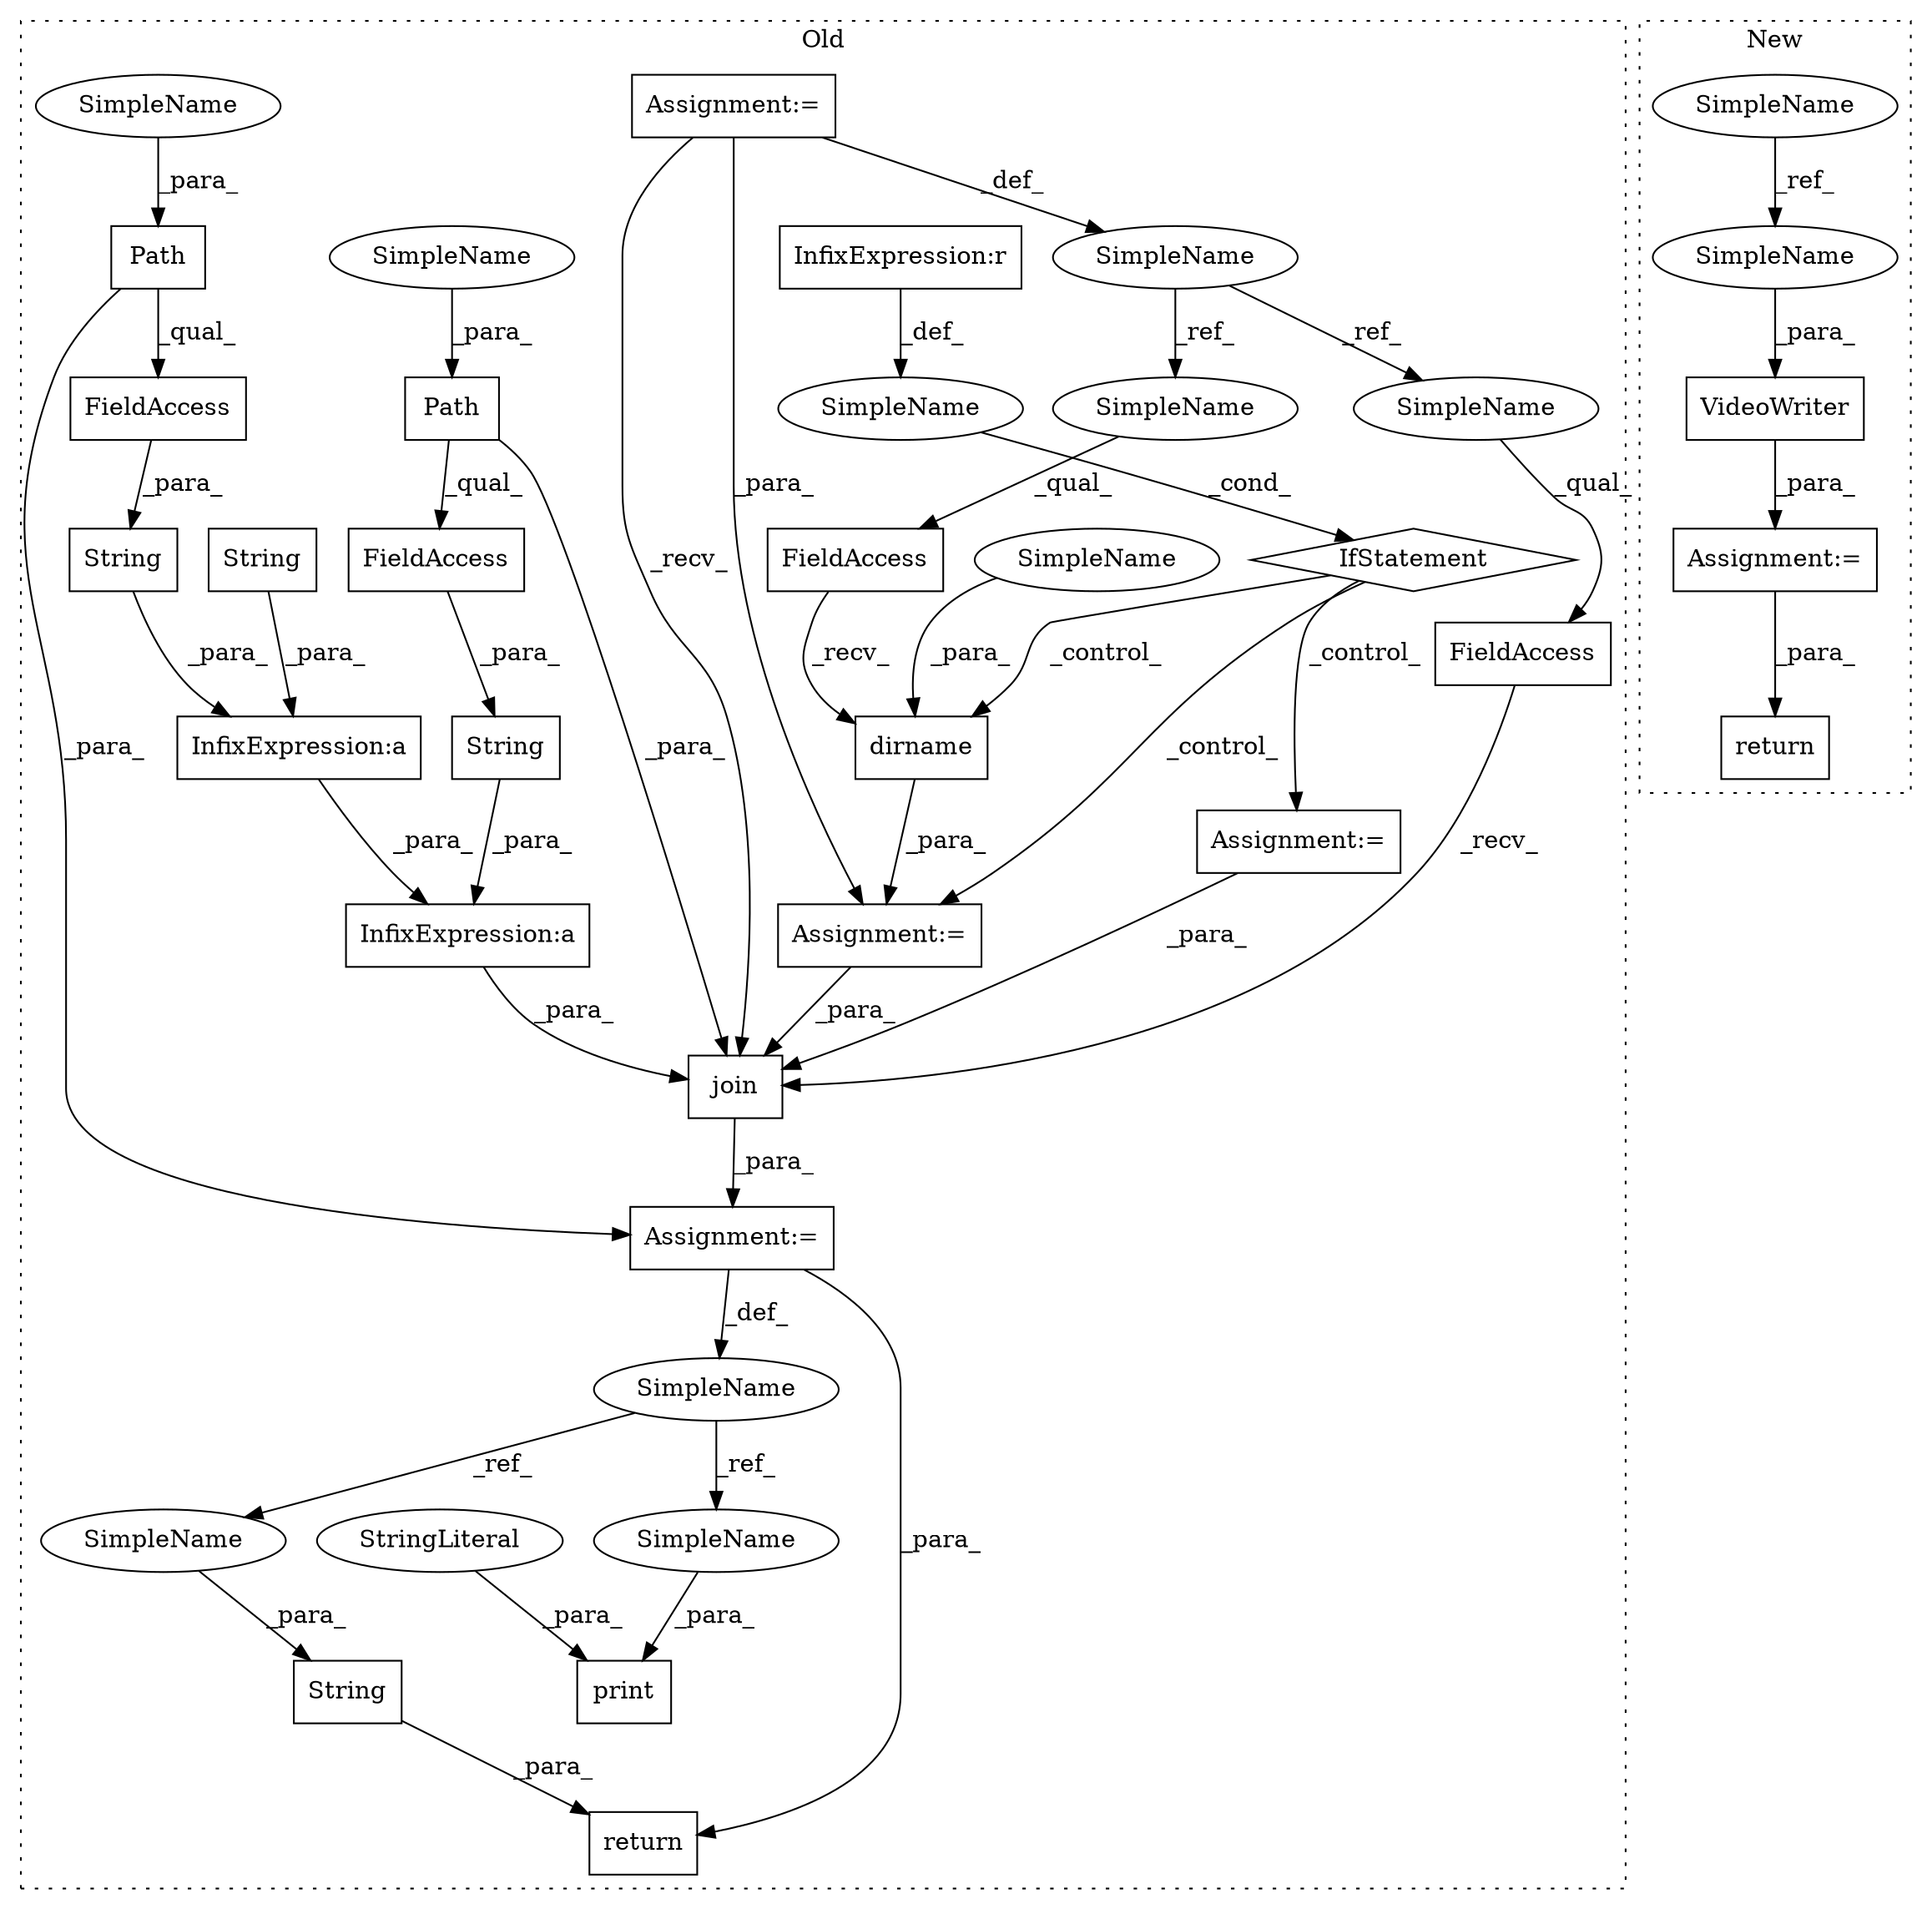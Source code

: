 digraph G {
subgraph cluster0 {
1 [label="IfStatement" a="25" s="716,735" l="4,2" shape="diamond"];
3 [label="SimpleName" a="42" s="" l="" shape="ellipse"];
4 [label="dirname" a="32" s="761,774" l="8,1" shape="box"];
5 [label="InfixExpression:r" a="27" s="727" l="4" shape="box"];
6 [label="print" a="32" s="939,985" l="6,1" shape="box"];
7 [label="Path" a="32" s="913,923" l="5,1" shape="box"];
8 [label="InfixExpression:a" a="27" s="882" l="3" shape="box"];
9 [label="Path" a="32" s="865,875" l="5,1" shape="box"];
10 [label="InfixExpression:a" a="27" s="903" l="3" shape="box"];
12 [label="SimpleName" a="42" s="824" l="11" shape="ellipse"];
13 [label="String" a="32" s="1034,1052" l="7,1" shape="box"];
14 [label="FieldAccess" a="22" s="753" l="7" shape="box"];
15 [label="SimpleName" a="42" s="619" l="2" shape="ellipse"];
16 [label="FieldAccess" a="22" s="836" l="7" shape="box"];
17 [label="FieldAccess" a="22" s="913" l="18" shape="box"];
18 [label="FieldAccess" a="22" s="865" l="16" shape="box"];
19 [label="String" a="32" s="906,931" l="7,1" shape="box"];
20 [label="join" a="32" s="844,932" l="5,1" shape="box"];
21 [label="String" a="32" s="858,881" l="7,1" shape="box"];
22 [label="StringLiteral" a="45" s="945" l="28" shape="ellipse"];
23 [label="String" a="32" s="885,901" l="7,1" shape="box"];
24 [label="Assignment:=" a="7" s="804" l="1" shape="box"];
25 [label="Assignment:=" a="7" s="752" l="1" shape="box"];
26 [label="Assignment:=" a="7" s="619" l="2" shape="box"];
28 [label="Assignment:=" a="7" s="835" l="1" shape="box"];
29 [label="return" a="41" s="1027" l="7" shape="box"];
31 [label="SimpleName" a="42" s="974" l="11" shape="ellipse"];
32 [label="SimpleName" a="42" s="1041" l="11" shape="ellipse"];
33 [label="SimpleName" a="42" s="836" l="2" shape="ellipse"];
34 [label="SimpleName" a="42" s="753" l="2" shape="ellipse"];
36 [label="SimpleName" a="42" s="769" l="5" shape="ellipse"];
37 [label="SimpleName" a="42" s="870" l="5" shape="ellipse"];
38 [label="SimpleName" a="42" s="918" l="5" shape="ellipse"];
label = "Old";
style="dotted";
}
subgraph cluster1 {
2 [label="VideoWriter" a="32" s="677,694" l="12,1" shape="box"];
11 [label="SimpleName" a="42" s="558" l="5" shape="ellipse"];
27 [label="Assignment:=" a="7" s="676" l="1" shape="box"];
30 [label="return" a="41" s="701" l="7" shape="box"];
35 [label="SimpleName" a="42" s="689" l="5" shape="ellipse"];
label = "New";
style="dotted";
}
1 -> 4 [label="_control_"];
1 -> 25 [label="_control_"];
1 -> 24 [label="_control_"];
2 -> 27 [label="_para_"];
3 -> 1 [label="_cond_"];
4 -> 25 [label="_para_"];
5 -> 3 [label="_def_"];
7 -> 17 [label="_qual_"];
7 -> 20 [label="_para_"];
8 -> 10 [label="_para_"];
9 -> 18 [label="_qual_"];
9 -> 28 [label="_para_"];
10 -> 20 [label="_para_"];
11 -> 35 [label="_ref_"];
12 -> 31 [label="_ref_"];
12 -> 32 [label="_ref_"];
13 -> 29 [label="_para_"];
14 -> 4 [label="_recv_"];
15 -> 34 [label="_ref_"];
15 -> 33 [label="_ref_"];
16 -> 20 [label="_recv_"];
17 -> 19 [label="_para_"];
18 -> 21 [label="_para_"];
19 -> 10 [label="_para_"];
20 -> 28 [label="_para_"];
21 -> 8 [label="_para_"];
22 -> 6 [label="_para_"];
23 -> 8 [label="_para_"];
24 -> 20 [label="_para_"];
25 -> 20 [label="_para_"];
26 -> 25 [label="_para_"];
26 -> 15 [label="_def_"];
26 -> 20 [label="_recv_"];
27 -> 30 [label="_para_"];
28 -> 29 [label="_para_"];
28 -> 12 [label="_def_"];
31 -> 6 [label="_para_"];
32 -> 13 [label="_para_"];
33 -> 16 [label="_qual_"];
34 -> 14 [label="_qual_"];
35 -> 2 [label="_para_"];
36 -> 4 [label="_para_"];
37 -> 9 [label="_para_"];
38 -> 7 [label="_para_"];
}